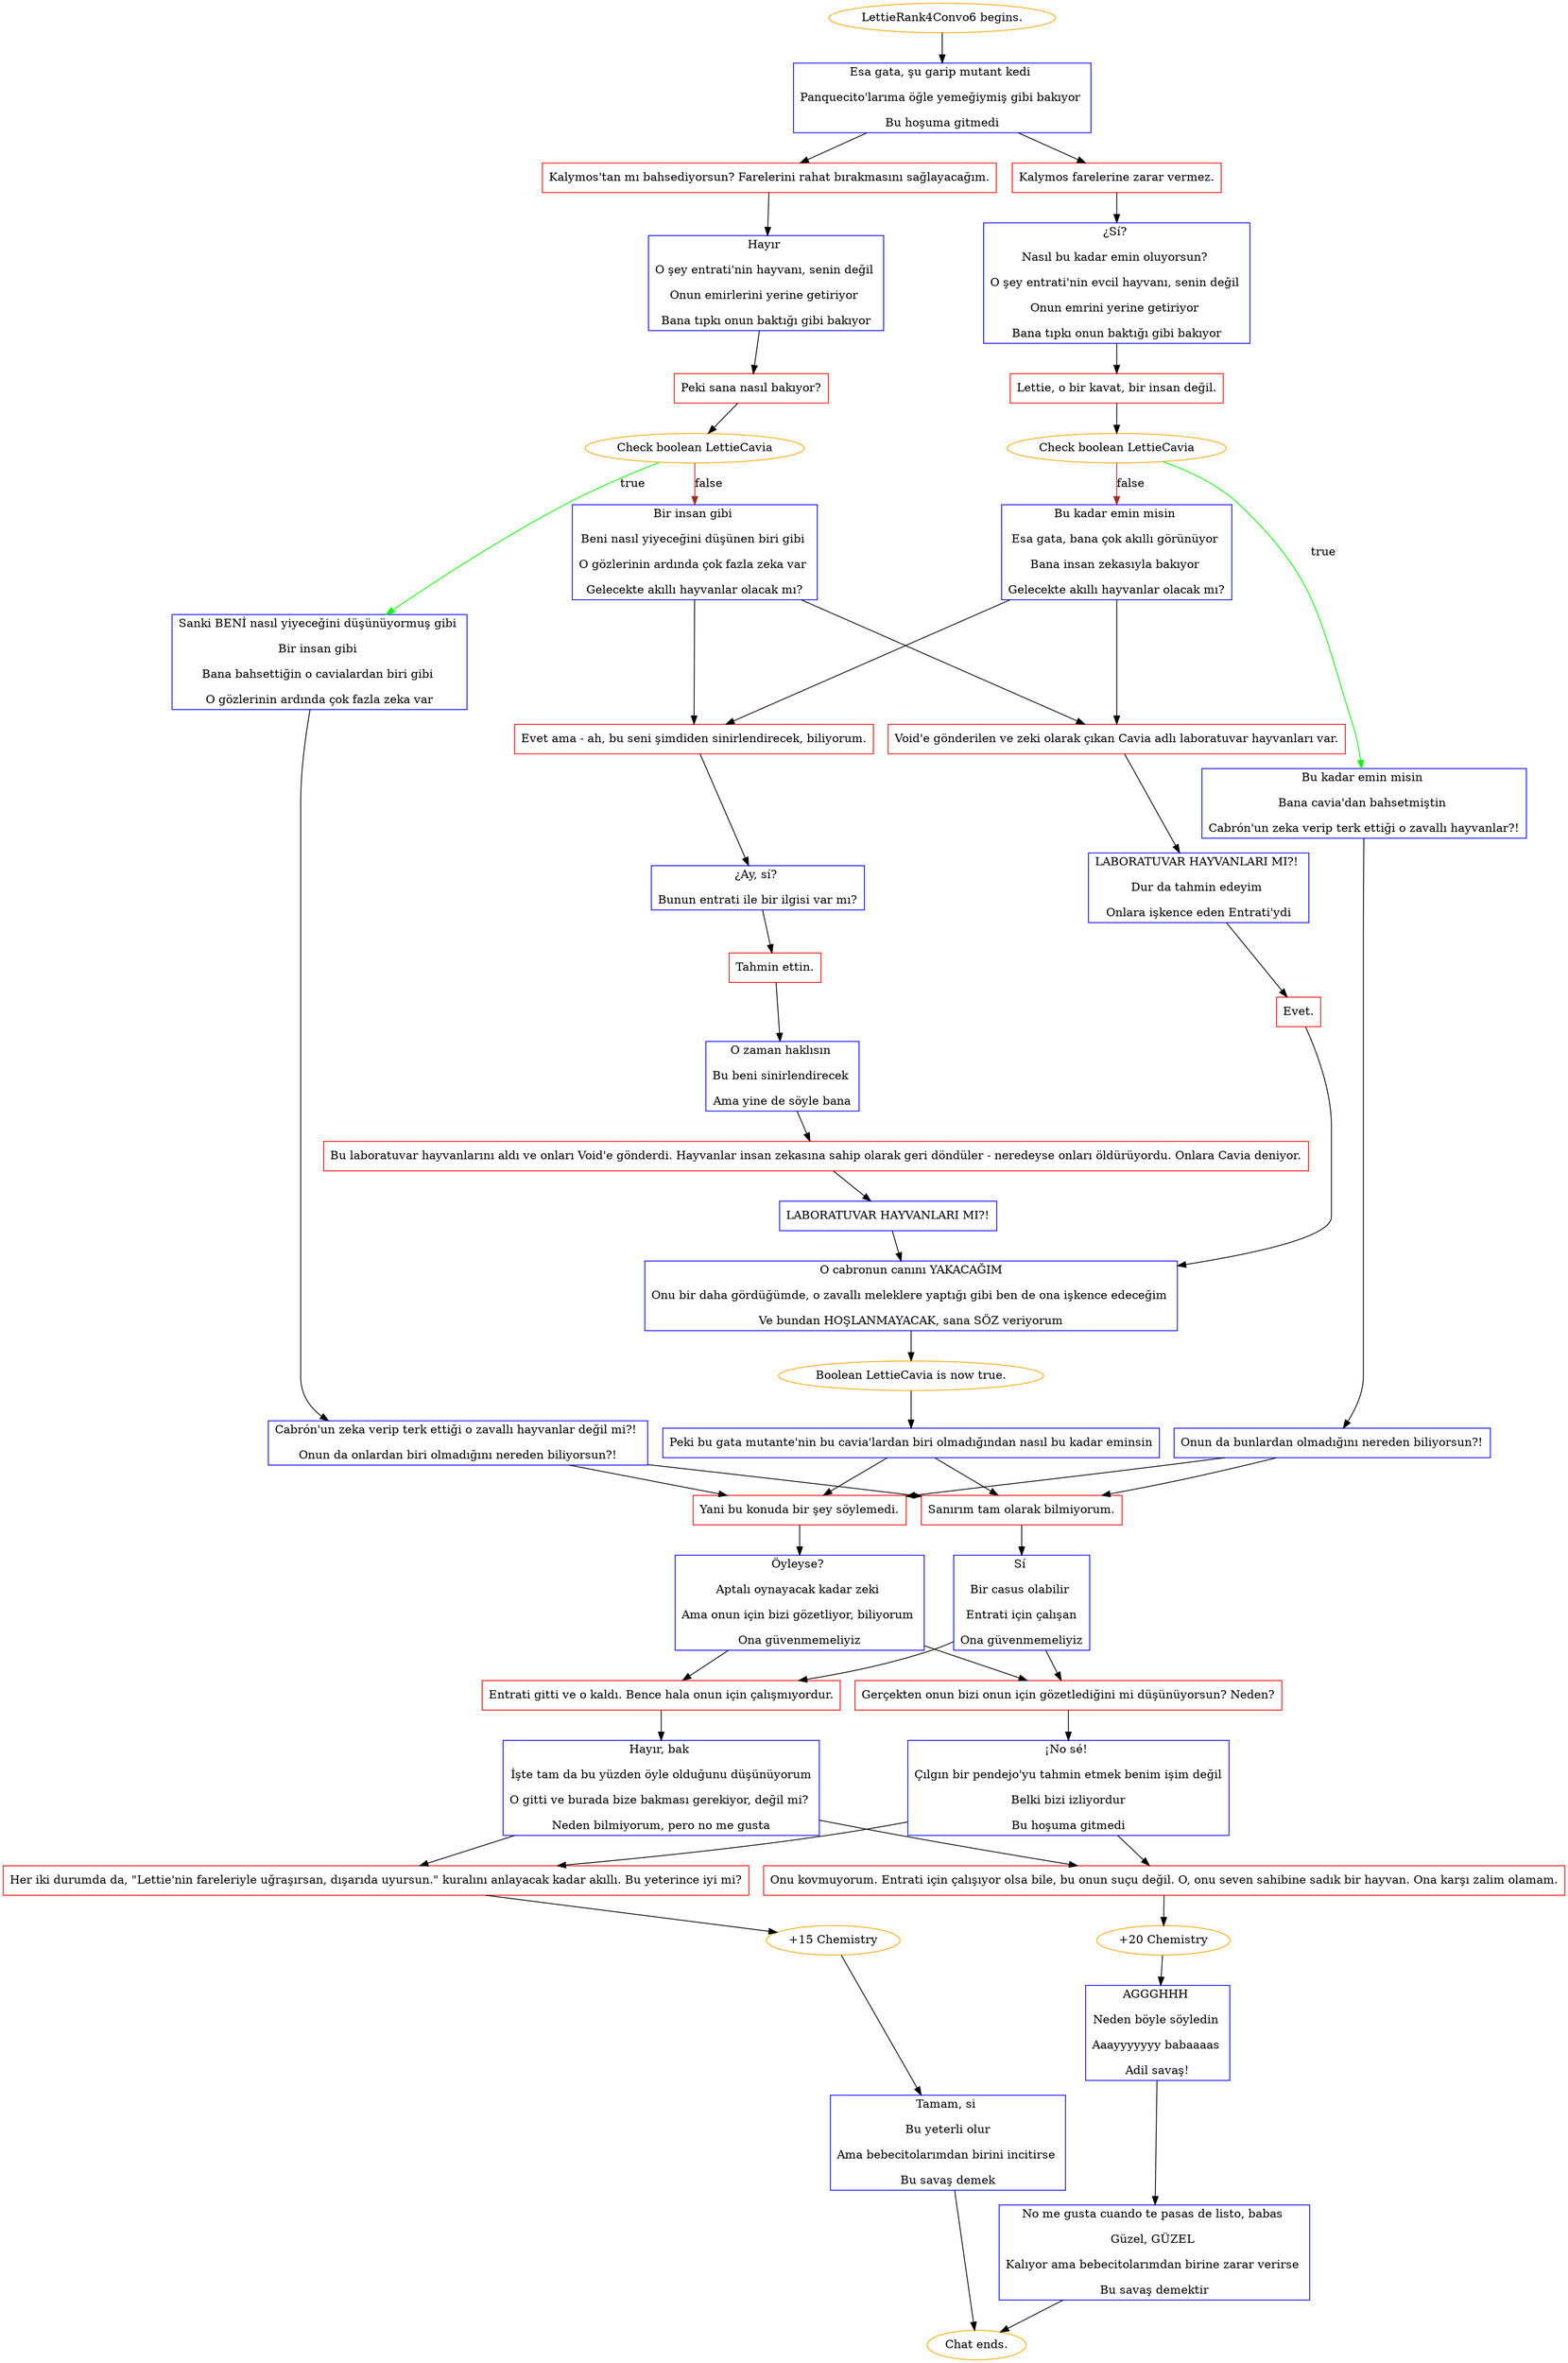 digraph {
	"LettieRank4Convo6 begins." [color=orange];
		"LettieRank4Convo6 begins." -> j849292243;
	j849292243 [label="Esa gata, şu garip mutant kedi 
Panquecito'larıma öğle yemeğiymiş gibi bakıyor 
Bu hoşuma gitmedi",shape=box,color=blue];
		j849292243 -> j2671892433;
		j849292243 -> j890189266;
	j2671892433 [label="Kalymos'tan mı bahsediyorsun? Farelerini rahat bırakmasını sağlayacağım.",shape=box,color=red];
		j2671892433 -> j2737509813;
	j890189266 [label="Kalymos farelerine zarar vermez.",shape=box,color=red];
		j890189266 -> j1048778274;
	j2737509813 [label="Hayır 
O şey entrati'nin hayvanı, senin değil 
Onun emirlerini yerine getiriyor 
Bana tıpkı onun baktığı gibi bakıyor",shape=box,color=blue];
		j2737509813 -> j3669357248;
	j1048778274 [label="¿Sí? 
Nasıl bu kadar emin oluyorsun? 
O şey entrati'nin evcil hayvanı, senin değil 
Onun emrini yerine getiriyor 
Bana tıpkı onun baktığı gibi bakıyor",shape=box,color=blue];
		j1048778274 -> j911672506;
	j3669357248 [label="Peki sana nasıl bakıyor?",shape=box,color=red];
		j3669357248 -> j4254769564;
	j911672506 [label="Lettie, o bir kavat, bir insan değil.",shape=box,color=red];
		j911672506 -> j4287006142;
	j4254769564 [label="Check boolean LettieCavia",color=orange];
		j4254769564 -> j1595715713 [label=true,color=green];
		j4254769564 -> j1236130625 [label=false,color=brown];
	j4287006142 [label="Check boolean LettieCavia",color=orange];
		j4287006142 -> j2433895944 [label=true,color=green];
		j4287006142 -> j3488178028 [label=false,color=brown];
	j1595715713 [label="Sanki BENİ nasıl yiyeceğini düşünüyormuş gibi 
Bir insan gibi 
Bana bahsettiğin o cavialardan biri gibi 
O gözlerinin ardında çok fazla zeka var",shape=box,color=blue];
		j1595715713 -> j1963321435;
	j1236130625 [label="Bir insan gibi 
Beni nasıl yiyeceğini düşünen biri gibi 
O gözlerinin ardında çok fazla zeka var 
Gelecekte akıllı hayvanlar olacak mı?",shape=box,color=blue];
		j1236130625 -> j269334954;
		j1236130625 -> j2779368419;
	j2433895944 [label="Bu kadar emin misin 
Bana cavia'dan bahsetmiştin 
Cabrón'un zeka verip terk ettiği o zavallı hayvanlar?!",shape=box,color=blue];
		j2433895944 -> j3650425763;
	j3488178028 [label="Bu kadar emin misin 
Esa gata, bana çok akıllı görünüyor 
Bana insan zekasıyla bakıyor 
Gelecekte akıllı hayvanlar olacak mı?",shape=box,color=blue];
		j3488178028 -> j269334954;
		j3488178028 -> j2779368419;
	j1963321435 [label="Cabrón'un zeka verip terk ettiği o zavallı hayvanlar değil mi?! 
Onun da onlardan biri olmadığını nereden biliyorsun?!",shape=box,color=blue];
		j1963321435 -> j628168520;
		j1963321435 -> j3518866645;
	j269334954 [label="Void'e gönderilen ve zeki olarak çıkan Cavia adlı laboratuvar hayvanları var.",shape=box,color=red];
		j269334954 -> j2321471606;
	j2779368419 [label="Evet ama - ah, bu seni şimdiden sinirlendirecek, biliyorum.",shape=box,color=red];
		j2779368419 -> j991522590;
	j3650425763 [label="Onun da bunlardan olmadığını nereden biliyorsun?!",shape=box,color=blue];
		j3650425763 -> j628168520;
		j3650425763 -> j3518866645;
	j628168520 [label="Yani bu konuda bir şey söylemedi.",shape=box,color=red];
		j628168520 -> j3084691026;
	j3518866645 [label="Sanırım tam olarak bilmiyorum.",shape=box,color=red];
		j3518866645 -> j2380880291;
	j2321471606 [label="LABORATUVAR HAYVANLARI MI?! 
Dur da tahmin edeyim 
Onlara işkence eden Entrati'ydi",shape=box,color=blue];
		j2321471606 -> j2509670168;
	j991522590 [label="¿Ay, sí? 
Bunun entrati ile bir ilgisi var mı?",shape=box,color=blue];
		j991522590 -> j1285254482;
	j3084691026 [label="Öyleyse? 
Aptalı oynayacak kadar zeki 
Ama onun için bizi gözetliyor, biliyorum 
Ona güvenmemeliyiz",shape=box,color=blue];
		j3084691026 -> j3254778651;
		j3084691026 -> j857246088;
	j2380880291 [label="Sí 
Bir casus olabilir 
Entrati için çalışan
Ona güvenmemeliyiz",shape=box,color=blue];
		j2380880291 -> j3254778651;
		j2380880291 -> j857246088;
	j2509670168 [label="Evet.",shape=box,color=red];
		j2509670168 -> j1426731325;
	j1285254482 [label="Tahmin ettin.",shape=box,color=red];
		j1285254482 -> j3564803809;
	j3254778651 [label="Entrati gitti ve o kaldı. Bence hala onun için çalışmıyordur.",shape=box,color=red];
		j3254778651 -> j3702333366;
	j857246088 [label="Gerçekten onun bizi onun için gözetlediğini mi düşünüyorsun? Neden?",shape=box,color=red];
		j857246088 -> j1714062127;
	j1426731325 [label="O cabronun canını YAKACAĞIM
Onu bir daha gördüğümde, o zavallı meleklere yaptığı gibi ben de ona işkence edeceğim 
Ve bundan HOŞLANMAYACAK, sana SÖZ veriyorum",shape=box,color=blue];
		j1426731325 -> j211734792;
	j3564803809 [label="O zaman haklısın 
Bu beni sinirlendirecek 
Ama yine de söyle bana",shape=box,color=blue];
		j3564803809 -> j390978648;
	j3702333366 [label="Hayır, bak 
İşte tam da bu yüzden öyle olduğunu düşünüyorum
O gitti ve burada bize bakması gerekiyor, değil mi? 
Neden bilmiyorum, pero no me gusta",shape=box,color=blue];
		j3702333366 -> j453660238;
		j3702333366 -> j3622143050;
	j1714062127 [label="¡No sé! 
Çılgın bir pendejo'yu tahmin etmek benim işim değil
Belki bizi izliyordur
Bu hoşuma gitmedi",shape=box,color=blue];
		j1714062127 -> j453660238;
		j1714062127 -> j3622143050;
	j211734792 [label="Boolean LettieCavia is now true.",color=orange];
		j211734792 -> j2127076643;
	j390978648 [label="Bu laboratuvar hayvanlarını aldı ve onları Void'e gönderdi. Hayvanlar insan zekasına sahip olarak geri döndüler - neredeyse onları öldürüyordu. Onlara Cavia deniyor.",shape=box,color=red];
		j390978648 -> j1159255234;
	j453660238 [label="Her iki durumda da, \"Lettie'nin fareleriyle uğraşırsan, dışarıda uyursun.\" kuralını anlayacak kadar akıllı. Bu yeterince iyi mi?",shape=box,color=red];
		j453660238 -> j892744504;
	j3622143050 [label="Onu kovmuyorum. Entrati için çalışıyor olsa bile, bu onun suçu değil. O, onu seven sahibine sadık bir hayvan. Ona karşı zalim olamam.",shape=box,color=red];
		j3622143050 -> j1279511664;
	j2127076643 [label="Peki bu gata mutante'nin bu cavia'lardan biri olmadığından nasıl bu kadar eminsin",shape=box,color=blue];
		j2127076643 -> j628168520;
		j2127076643 -> j3518866645;
	j1159255234 [label="LABORATUVAR HAYVANLARI MI?!",shape=box,color=blue];
		j1159255234 -> j1426731325;
	j892744504 [label="+15 Chemistry",color=orange];
		j892744504 -> j1330223714;
	j1279511664 [label="+20 Chemistry",color=orange];
		j1279511664 -> j4170580667;
	j1330223714 [label="Tamam, si 
Bu yeterli olur
Ama bebecitolarımdan birini incitirse 
Bu savaş demek",shape=box,color=blue];
		j1330223714 -> "Chat ends.";
	j4170580667 [label="AGGGHHH 
Neden böyle söyledin 
Aaayyyyyyy babaaaas 
Adil savaş!",shape=box,color=blue];
		j4170580667 -> j923927672;
	"Chat ends." [color=orange];
	j923927672 [label="No me gusta cuando te pasas de listo, babas 
Güzel, GÜZEL 
Kalıyor ama bebecitolarımdan birine zarar verirse 
Bu savaş demektir",shape=box,color=blue];
		j923927672 -> "Chat ends.";
}